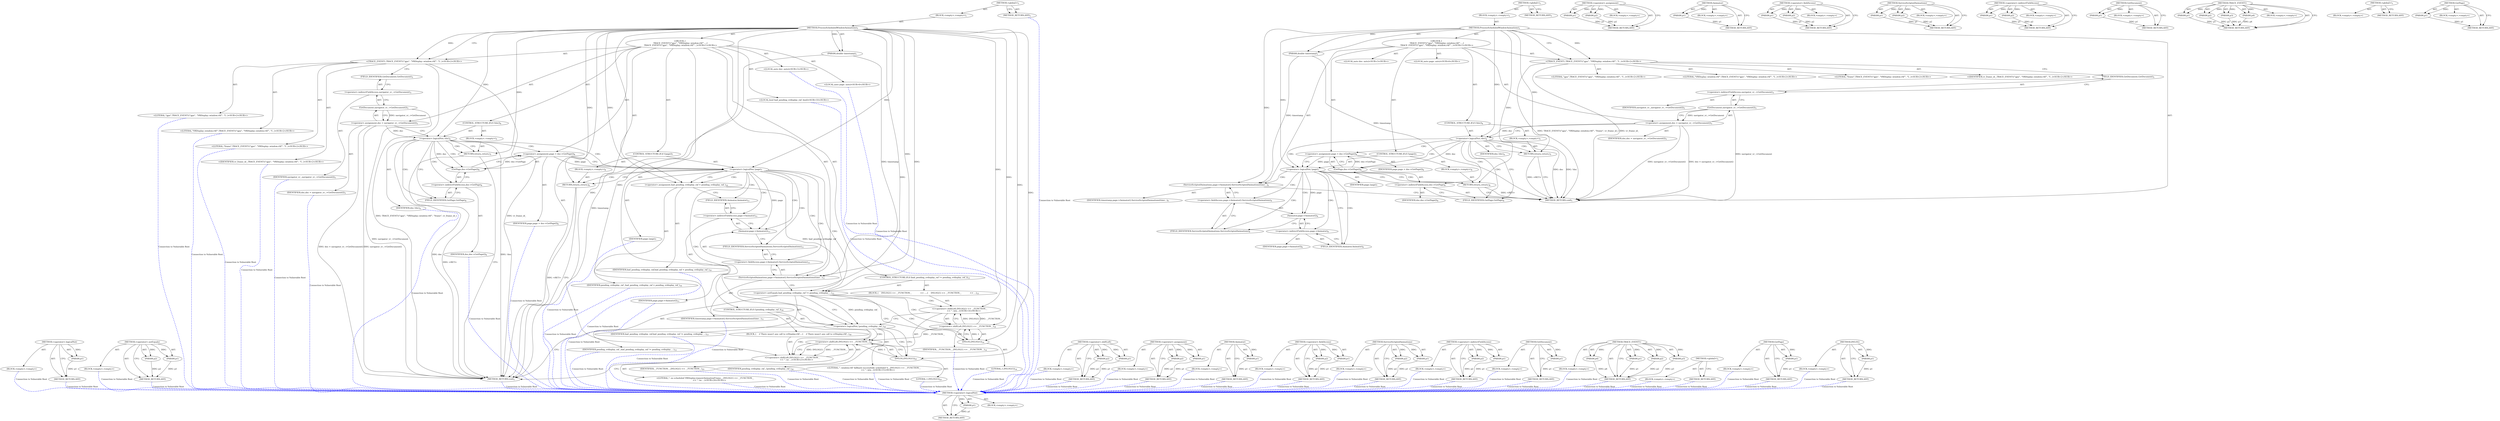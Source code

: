 digraph "DVLOG" {
vulnerable_94 [label=<(METHOD,&lt;operator&gt;.logicalNot)>];
vulnerable_95 [label=<(PARAM,p1)>];
vulnerable_96 [label=<(BLOCK,&lt;empty&gt;,&lt;empty&gt;)>];
vulnerable_97 [label=<(METHOD_RETURN,ANY)>];
vulnerable_6 [label=<(METHOD,&lt;global&gt;)<SUB>1</SUB>>];
vulnerable_7 [label=<(BLOCK,&lt;empty&gt;,&lt;empty&gt;)<SUB>1</SUB>>];
vulnerable_8 [label=<(METHOD,ProcessScheduledWindowAnimations)<SUB>1</SUB>>];
vulnerable_9 [label=<(PARAM,double timestamp)<SUB>1</SUB>>];
vulnerable_10 [label="<(BLOCK,{
  TRACE_EVENT1(&quot;gpu&quot;, &quot;VRDisplay::window.rAF&quot;...,{
  TRACE_EVENT1(&quot;gpu&quot;, &quot;VRDisplay::window.rAF&quot;...)<SUB>1</SUB>>"];
vulnerable_11 [label="<(TRACE_EVENT1,TRACE_EVENT1(&quot;gpu&quot;, &quot;VRDisplay::window.rAF&quot;, &quot;f...)<SUB>2</SUB>>"];
vulnerable_12 [label="<(LITERAL,&quot;gpu&quot;,TRACE_EVENT1(&quot;gpu&quot;, &quot;VRDisplay::window.rAF&quot;, &quot;f...)<SUB>2</SUB>>"];
vulnerable_13 [label="<(LITERAL,&quot;VRDisplay::window.rAF&quot;,TRACE_EVENT1(&quot;gpu&quot;, &quot;VRDisplay::window.rAF&quot;, &quot;f...)<SUB>2</SUB>>"];
vulnerable_14 [label="<(LITERAL,&quot;frame&quot;,TRACE_EVENT1(&quot;gpu&quot;, &quot;VRDisplay::window.rAF&quot;, &quot;f...)<SUB>2</SUB>>"];
vulnerable_15 [label="<(IDENTIFIER,vr_frame_id_,TRACE_EVENT1(&quot;gpu&quot;, &quot;VRDisplay::window.rAF&quot;, &quot;f...)<SUB>2</SUB>>"];
vulnerable_16 [label="<(LOCAL,auto doc: auto)<SUB>3</SUB>>"];
vulnerable_17 [label=<(&lt;operator&gt;.assignment,doc = navigator_vr_-&gt;GetDocument())<SUB>3</SUB>>];
vulnerable_18 [label=<(IDENTIFIER,doc,doc = navigator_vr_-&gt;GetDocument())<SUB>3</SUB>>];
vulnerable_19 [label=<(GetDocument,navigator_vr_-&gt;GetDocument())<SUB>3</SUB>>];
vulnerable_20 [label=<(&lt;operator&gt;.indirectFieldAccess,navigator_vr_-&gt;GetDocument)<SUB>3</SUB>>];
vulnerable_21 [label=<(IDENTIFIER,navigator_vr_,navigator_vr_-&gt;GetDocument())<SUB>3</SUB>>];
vulnerable_22 [label=<(FIELD_IDENTIFIER,GetDocument,GetDocument)<SUB>3</SUB>>];
vulnerable_23 [label=<(CONTROL_STRUCTURE,IF,if (!doc))<SUB>4</SUB>>];
vulnerable_24 [label=<(&lt;operator&gt;.logicalNot,!doc)<SUB>4</SUB>>];
vulnerable_25 [label=<(IDENTIFIER,doc,!doc)<SUB>4</SUB>>];
vulnerable_26 [label=<(BLOCK,&lt;empty&gt;,&lt;empty&gt;)<SUB>5</SUB>>];
vulnerable_27 [label=<(RETURN,return;,return;)<SUB>5</SUB>>];
vulnerable_28 [label="<(LOCAL,auto page: auto)<SUB>6</SUB>>"];
vulnerable_29 [label=<(&lt;operator&gt;.assignment,page = doc-&gt;GetPage())<SUB>6</SUB>>];
vulnerable_30 [label=<(IDENTIFIER,page,page = doc-&gt;GetPage())<SUB>6</SUB>>];
vulnerable_31 [label=<(GetPage,doc-&gt;GetPage())<SUB>6</SUB>>];
vulnerable_32 [label=<(&lt;operator&gt;.indirectFieldAccess,doc-&gt;GetPage)<SUB>6</SUB>>];
vulnerable_33 [label=<(IDENTIFIER,doc,doc-&gt;GetPage())<SUB>6</SUB>>];
vulnerable_34 [label=<(FIELD_IDENTIFIER,GetPage,GetPage)<SUB>6</SUB>>];
vulnerable_35 [label=<(CONTROL_STRUCTURE,IF,if (!page))<SUB>7</SUB>>];
vulnerable_36 [label=<(&lt;operator&gt;.logicalNot,!page)<SUB>7</SUB>>];
vulnerable_37 [label=<(IDENTIFIER,page,!page)<SUB>7</SUB>>];
vulnerable_38 [label=<(BLOCK,&lt;empty&gt;,&lt;empty&gt;)<SUB>8</SUB>>];
vulnerable_39 [label=<(RETURN,return;,return;)<SUB>8</SUB>>];
vulnerable_40 [label=<(ServiceScriptedAnimations,page-&gt;Animator().ServiceScriptedAnimations(time...)<SUB>9</SUB>>];
vulnerable_41 [label=<(&lt;operator&gt;.fieldAccess,page-&gt;Animator().ServiceScriptedAnimations)<SUB>9</SUB>>];
vulnerable_42 [label=<(Animator,page-&gt;Animator())<SUB>9</SUB>>];
vulnerable_43 [label=<(&lt;operator&gt;.indirectFieldAccess,page-&gt;Animator)<SUB>9</SUB>>];
vulnerable_44 [label=<(IDENTIFIER,page,page-&gt;Animator())<SUB>9</SUB>>];
vulnerable_45 [label=<(FIELD_IDENTIFIER,Animator,Animator)<SUB>9</SUB>>];
vulnerable_46 [label=<(FIELD_IDENTIFIER,ServiceScriptedAnimations,ServiceScriptedAnimations)<SUB>9</SUB>>];
vulnerable_47 [label=<(IDENTIFIER,timestamp,page-&gt;Animator().ServiceScriptedAnimations(time...)<SUB>9</SUB>>];
vulnerable_48 [label=<(METHOD_RETURN,void)<SUB>1</SUB>>];
vulnerable_50 [label=<(METHOD_RETURN,ANY)<SUB>1</SUB>>];
vulnerable_80 [label=<(METHOD,&lt;operator&gt;.assignment)>];
vulnerable_81 [label=<(PARAM,p1)>];
vulnerable_82 [label=<(PARAM,p2)>];
vulnerable_83 [label=<(BLOCK,&lt;empty&gt;,&lt;empty&gt;)>];
vulnerable_84 [label=<(METHOD_RETURN,ANY)>];
vulnerable_112 [label=<(METHOD,Animator)>];
vulnerable_113 [label=<(PARAM,p1)>];
vulnerable_114 [label=<(BLOCK,&lt;empty&gt;,&lt;empty&gt;)>];
vulnerable_115 [label=<(METHOD_RETURN,ANY)>];
vulnerable_107 [label=<(METHOD,&lt;operator&gt;.fieldAccess)>];
vulnerable_108 [label=<(PARAM,p1)>];
vulnerable_109 [label=<(PARAM,p2)>];
vulnerable_110 [label=<(BLOCK,&lt;empty&gt;,&lt;empty&gt;)>];
vulnerable_111 [label=<(METHOD_RETURN,ANY)>];
vulnerable_102 [label=<(METHOD,ServiceScriptedAnimations)>];
vulnerable_103 [label=<(PARAM,p1)>];
vulnerable_104 [label=<(PARAM,p2)>];
vulnerable_105 [label=<(BLOCK,&lt;empty&gt;,&lt;empty&gt;)>];
vulnerable_106 [label=<(METHOD_RETURN,ANY)>];
vulnerable_89 [label=<(METHOD,&lt;operator&gt;.indirectFieldAccess)>];
vulnerable_90 [label=<(PARAM,p1)>];
vulnerable_91 [label=<(PARAM,p2)>];
vulnerable_92 [label=<(BLOCK,&lt;empty&gt;,&lt;empty&gt;)>];
vulnerable_93 [label=<(METHOD_RETURN,ANY)>];
vulnerable_85 [label=<(METHOD,GetDocument)>];
vulnerable_86 [label=<(PARAM,p1)>];
vulnerable_87 [label=<(BLOCK,&lt;empty&gt;,&lt;empty&gt;)>];
vulnerable_88 [label=<(METHOD_RETURN,ANY)>];
vulnerable_73 [label=<(METHOD,TRACE_EVENT1)>];
vulnerable_74 [label=<(PARAM,p1)>];
vulnerable_75 [label=<(PARAM,p2)>];
vulnerable_76 [label=<(PARAM,p3)>];
vulnerable_77 [label=<(PARAM,p4)>];
vulnerable_78 [label=<(BLOCK,&lt;empty&gt;,&lt;empty&gt;)>];
vulnerable_79 [label=<(METHOD_RETURN,ANY)>];
vulnerable_67 [label=<(METHOD,&lt;global&gt;)<SUB>1</SUB>>];
vulnerable_68 [label=<(BLOCK,&lt;empty&gt;,&lt;empty&gt;)>];
vulnerable_69 [label=<(METHOD_RETURN,ANY)>];
vulnerable_98 [label=<(METHOD,GetPage)>];
vulnerable_99 [label=<(PARAM,p1)>];
vulnerable_100 [label=<(BLOCK,&lt;empty&gt;,&lt;empty&gt;)>];
vulnerable_101 [label=<(METHOD_RETURN,ANY)>];
fixed_127 [label=<(METHOD,&lt;operator&gt;.logicalNot)>];
fixed_128 [label=<(PARAM,p1)>];
fixed_129 [label=<(BLOCK,&lt;empty&gt;,&lt;empty&gt;)>];
fixed_130 [label=<(METHOD_RETURN,ANY)>];
fixed_149 [label=<(METHOD,&lt;operator&gt;.notEquals)>];
fixed_150 [label=<(PARAM,p1)>];
fixed_151 [label=<(PARAM,p2)>];
fixed_152 [label=<(BLOCK,&lt;empty&gt;,&lt;empty&gt;)>];
fixed_153 [label=<(METHOD_RETURN,ANY)>];
fixed_6 [label=<(METHOD,&lt;global&gt;)<SUB>1</SUB>>];
fixed_7 [label=<(BLOCK,&lt;empty&gt;,&lt;empty&gt;)<SUB>1</SUB>>];
fixed_8 [label=<(METHOD,ProcessScheduledWindowAnimations)<SUB>1</SUB>>];
fixed_9 [label=<(PARAM,double timestamp)<SUB>1</SUB>>];
fixed_10 [label="<(BLOCK,{
  TRACE_EVENT1(&quot;gpu&quot;, &quot;VRDisplay::window.rAF&quot;...,{
  TRACE_EVENT1(&quot;gpu&quot;, &quot;VRDisplay::window.rAF&quot;...)<SUB>1</SUB>>"];
fixed_11 [label="<(TRACE_EVENT1,TRACE_EVENT1(&quot;gpu&quot;, &quot;VRDisplay::window.rAF&quot;, &quot;f...)<SUB>2</SUB>>"];
fixed_12 [label="<(LITERAL,&quot;gpu&quot;,TRACE_EVENT1(&quot;gpu&quot;, &quot;VRDisplay::window.rAF&quot;, &quot;f...)<SUB>2</SUB>>"];
fixed_13 [label="<(LITERAL,&quot;VRDisplay::window.rAF&quot;,TRACE_EVENT1(&quot;gpu&quot;, &quot;VRDisplay::window.rAF&quot;, &quot;f...)<SUB>2</SUB>>"];
fixed_14 [label="<(LITERAL,&quot;frame&quot;,TRACE_EVENT1(&quot;gpu&quot;, &quot;VRDisplay::window.rAF&quot;, &quot;f...)<SUB>2</SUB>>"];
fixed_15 [label="<(IDENTIFIER,vr_frame_id_,TRACE_EVENT1(&quot;gpu&quot;, &quot;VRDisplay::window.rAF&quot;, &quot;f...)<SUB>2</SUB>>"];
fixed_16 [label="<(LOCAL,auto doc: auto)<SUB>3</SUB>>"];
fixed_17 [label=<(&lt;operator&gt;.assignment,doc = navigator_vr_-&gt;GetDocument())<SUB>3</SUB>>];
fixed_18 [label=<(IDENTIFIER,doc,doc = navigator_vr_-&gt;GetDocument())<SUB>3</SUB>>];
fixed_19 [label=<(GetDocument,navigator_vr_-&gt;GetDocument())<SUB>3</SUB>>];
fixed_20 [label=<(&lt;operator&gt;.indirectFieldAccess,navigator_vr_-&gt;GetDocument)<SUB>3</SUB>>];
fixed_21 [label=<(IDENTIFIER,navigator_vr_,navigator_vr_-&gt;GetDocument())<SUB>3</SUB>>];
fixed_22 [label=<(FIELD_IDENTIFIER,GetDocument,GetDocument)<SUB>3</SUB>>];
fixed_23 [label=<(CONTROL_STRUCTURE,IF,if (!doc))<SUB>4</SUB>>];
fixed_24 [label=<(&lt;operator&gt;.logicalNot,!doc)<SUB>4</SUB>>];
fixed_25 [label=<(IDENTIFIER,doc,!doc)<SUB>4</SUB>>];
fixed_26 [label=<(BLOCK,&lt;empty&gt;,&lt;empty&gt;)<SUB>5</SUB>>];
fixed_27 [label=<(RETURN,return;,return;)<SUB>5</SUB>>];
fixed_28 [label="<(LOCAL,auto page: auto)<SUB>6</SUB>>"];
fixed_29 [label=<(&lt;operator&gt;.assignment,page = doc-&gt;GetPage())<SUB>6</SUB>>];
fixed_30 [label=<(IDENTIFIER,page,page = doc-&gt;GetPage())<SUB>6</SUB>>];
fixed_31 [label=<(GetPage,doc-&gt;GetPage())<SUB>6</SUB>>];
fixed_32 [label=<(&lt;operator&gt;.indirectFieldAccess,doc-&gt;GetPage)<SUB>6</SUB>>];
fixed_33 [label=<(IDENTIFIER,doc,doc-&gt;GetPage())<SUB>6</SUB>>];
fixed_34 [label=<(FIELD_IDENTIFIER,GetPage,GetPage)<SUB>6</SUB>>];
fixed_35 [label=<(CONTROL_STRUCTURE,IF,if (!page))<SUB>7</SUB>>];
fixed_36 [label=<(&lt;operator&gt;.logicalNot,!page)<SUB>7</SUB>>];
fixed_37 [label=<(IDENTIFIER,page,!page)<SUB>7</SUB>>];
fixed_38 [label=<(BLOCK,&lt;empty&gt;,&lt;empty&gt;)<SUB>8</SUB>>];
fixed_39 [label=<(RETURN,return;,return;)<SUB>8</SUB>>];
fixed_40 [label="<(LOCAL,bool had_pending_vrdisplay_raf: bool)<SUB>10</SUB>>"];
fixed_41 [label=<(&lt;operator&gt;.assignment,had_pending_vrdisplay_raf = pending_vrdisplay_raf_)<SUB>10</SUB>>];
fixed_42 [label=<(IDENTIFIER,had_pending_vrdisplay_raf,had_pending_vrdisplay_raf = pending_vrdisplay_raf_)<SUB>10</SUB>>];
fixed_43 [label=<(IDENTIFIER,pending_vrdisplay_raf_,had_pending_vrdisplay_raf = pending_vrdisplay_raf_)<SUB>10</SUB>>];
fixed_44 [label=<(ServiceScriptedAnimations,page-&gt;Animator().ServiceScriptedAnimations(time...)<SUB>11</SUB>>];
fixed_45 [label=<(&lt;operator&gt;.fieldAccess,page-&gt;Animator().ServiceScriptedAnimations)<SUB>11</SUB>>];
fixed_46 [label=<(Animator,page-&gt;Animator())<SUB>11</SUB>>];
fixed_47 [label=<(&lt;operator&gt;.indirectFieldAccess,page-&gt;Animator)<SUB>11</SUB>>];
fixed_48 [label=<(IDENTIFIER,page,page-&gt;Animator())<SUB>11</SUB>>];
fixed_49 [label=<(FIELD_IDENTIFIER,Animator,Animator)<SUB>11</SUB>>];
fixed_50 [label=<(FIELD_IDENTIFIER,ServiceScriptedAnimations,ServiceScriptedAnimations)<SUB>11</SUB>>];
fixed_51 [label=<(IDENTIFIER,timestamp,page-&gt;Animator().ServiceScriptedAnimations(time...)<SUB>11</SUB>>];
fixed_52 [label=<(CONTROL_STRUCTURE,IF,if (had_pending_vrdisplay_raf != pending_vrdisplay_raf_))<SUB>13</SUB>>];
fixed_53 [label=<(&lt;operator&gt;.notEquals,had_pending_vrdisplay_raf != pending_vrdisplay_...)<SUB>13</SUB>>];
fixed_54 [label=<(IDENTIFIER,had_pending_vrdisplay_raf,had_pending_vrdisplay_raf != pending_vrdisplay_...)<SUB>13</SUB>>];
fixed_55 [label=<(IDENTIFIER,pending_vrdisplay_raf_,had_pending_vrdisplay_raf != pending_vrdisplay_...)<SUB>13</SUB>>];
fixed_56 [label=<(BLOCK,{
    DVLOG(1) &lt;&lt; __FUNCTION__
             &lt;&lt; ...,{
    DVLOG(1) &lt;&lt; __FUNCTION__
             &lt;&lt; ...)<SUB>13</SUB>>];
fixed_57 [label="<(&lt;operator&gt;.shiftLeft,DVLOG(1) &lt;&lt; __FUNCTION__
             &lt;&lt; &quot;: win...)<SUB>14</SUB>>"];
fixed_58 [label=<(&lt;operator&gt;.shiftLeft,DVLOG(1) &lt;&lt; __FUNCTION__)<SUB>14</SUB>>];
fixed_59 [label=<(DVLOG,DVLOG(1))<SUB>14</SUB>>];
fixed_60 [label=<(LITERAL,1,DVLOG(1))<SUB>14</SUB>>];
fixed_61 [label=<(IDENTIFIER,__FUNCTION__,DVLOG(1) &lt;&lt; __FUNCTION__)<SUB>14</SUB>>];
fixed_62 [label="<(LITERAL,&quot;: window.rAF fallback successfully scheduled V...,DVLOG(1) &lt;&lt; __FUNCTION__
             &lt;&lt; &quot;: win...)<SUB>15</SUB>>"];
fixed_63 [label=<(CONTROL_STRUCTURE,IF,if (!pending_vrdisplay_raf_))<SUB>18</SUB>>];
fixed_64 [label=<(&lt;operator&gt;.logicalNot,!pending_vrdisplay_raf_)<SUB>18</SUB>>];
fixed_65 [label=<(IDENTIFIER,pending_vrdisplay_raf_,!pending_vrdisplay_raf_)<SUB>18</SUB>>];
fixed_66 [label=<(BLOCK,{
    // There wasn't any call to vrDisplay.rAF...,{
    // There wasn't any call to vrDisplay.rAF...)<SUB>18</SUB>>];
fixed_67 [label="<(&lt;operator&gt;.shiftLeft,DVLOG(1) &lt;&lt; __FUNCTION__
             &lt;&lt; &quot;: no ...)<SUB>23</SUB>>"];
fixed_68 [label=<(&lt;operator&gt;.shiftLeft,DVLOG(1) &lt;&lt; __FUNCTION__)<SUB>23</SUB>>];
fixed_69 [label=<(DVLOG,DVLOG(1))<SUB>23</SUB>>];
fixed_70 [label=<(LITERAL,1,DVLOG(1))<SUB>23</SUB>>];
fixed_71 [label=<(IDENTIFIER,__FUNCTION__,DVLOG(1) &lt;&lt; __FUNCTION__)<SUB>23</SUB>>];
fixed_72 [label="<(LITERAL,&quot;: no scheduled VRDisplay.requestAnimationFrame...,DVLOG(1) &lt;&lt; __FUNCTION__
             &lt;&lt; &quot;: no ...)<SUB>24</SUB>>"];
fixed_73 [label=<(METHOD_RETURN,void)<SUB>1</SUB>>];
fixed_75 [label=<(METHOD_RETURN,ANY)<SUB>1</SUB>>];
fixed_154 [label=<(METHOD,&lt;operator&gt;.shiftLeft)>];
fixed_155 [label=<(PARAM,p1)>];
fixed_156 [label=<(PARAM,p2)>];
fixed_157 [label=<(BLOCK,&lt;empty&gt;,&lt;empty&gt;)>];
fixed_158 [label=<(METHOD_RETURN,ANY)>];
fixed_113 [label=<(METHOD,&lt;operator&gt;.assignment)>];
fixed_114 [label=<(PARAM,p1)>];
fixed_115 [label=<(PARAM,p2)>];
fixed_116 [label=<(BLOCK,&lt;empty&gt;,&lt;empty&gt;)>];
fixed_117 [label=<(METHOD_RETURN,ANY)>];
fixed_145 [label=<(METHOD,Animator)>];
fixed_146 [label=<(PARAM,p1)>];
fixed_147 [label=<(BLOCK,&lt;empty&gt;,&lt;empty&gt;)>];
fixed_148 [label=<(METHOD_RETURN,ANY)>];
fixed_140 [label=<(METHOD,&lt;operator&gt;.fieldAccess)>];
fixed_141 [label=<(PARAM,p1)>];
fixed_142 [label=<(PARAM,p2)>];
fixed_143 [label=<(BLOCK,&lt;empty&gt;,&lt;empty&gt;)>];
fixed_144 [label=<(METHOD_RETURN,ANY)>];
fixed_135 [label=<(METHOD,ServiceScriptedAnimations)>];
fixed_136 [label=<(PARAM,p1)>];
fixed_137 [label=<(PARAM,p2)>];
fixed_138 [label=<(BLOCK,&lt;empty&gt;,&lt;empty&gt;)>];
fixed_139 [label=<(METHOD_RETURN,ANY)>];
fixed_122 [label=<(METHOD,&lt;operator&gt;.indirectFieldAccess)>];
fixed_123 [label=<(PARAM,p1)>];
fixed_124 [label=<(PARAM,p2)>];
fixed_125 [label=<(BLOCK,&lt;empty&gt;,&lt;empty&gt;)>];
fixed_126 [label=<(METHOD_RETURN,ANY)>];
fixed_118 [label=<(METHOD,GetDocument)>];
fixed_119 [label=<(PARAM,p1)>];
fixed_120 [label=<(BLOCK,&lt;empty&gt;,&lt;empty&gt;)>];
fixed_121 [label=<(METHOD_RETURN,ANY)>];
fixed_106 [label=<(METHOD,TRACE_EVENT1)>];
fixed_107 [label=<(PARAM,p1)>];
fixed_108 [label=<(PARAM,p2)>];
fixed_109 [label=<(PARAM,p3)>];
fixed_110 [label=<(PARAM,p4)>];
fixed_111 [label=<(BLOCK,&lt;empty&gt;,&lt;empty&gt;)>];
fixed_112 [label=<(METHOD_RETURN,ANY)>];
fixed_100 [label=<(METHOD,&lt;global&gt;)<SUB>1</SUB>>];
fixed_101 [label=<(BLOCK,&lt;empty&gt;,&lt;empty&gt;)>];
fixed_102 [label=<(METHOD_RETURN,ANY)>];
fixed_131 [label=<(METHOD,GetPage)>];
fixed_132 [label=<(PARAM,p1)>];
fixed_133 [label=<(BLOCK,&lt;empty&gt;,&lt;empty&gt;)>];
fixed_134 [label=<(METHOD_RETURN,ANY)>];
fixed_159 [label=<(METHOD,DVLOG)>];
fixed_160 [label=<(PARAM,p1)>];
fixed_161 [label=<(BLOCK,&lt;empty&gt;,&lt;empty&gt;)>];
fixed_162 [label=<(METHOD_RETURN,ANY)>];
vulnerable_94 -> vulnerable_95  [key=0, label="AST: "];
vulnerable_94 -> vulnerable_95  [key=1, label="DDG: "];
vulnerable_94 -> vulnerable_96  [key=0, label="AST: "];
vulnerable_94 -> vulnerable_97  [key=0, label="AST: "];
vulnerable_94 -> vulnerable_97  [key=1, label="CFG: "];
vulnerable_95 -> vulnerable_97  [key=0, label="DDG: p1"];
vulnerable_6 -> vulnerable_7  [key=0, label="AST: "];
vulnerable_6 -> vulnerable_50  [key=0, label="AST: "];
vulnerable_6 -> vulnerable_50  [key=1, label="CFG: "];
vulnerable_7 -> vulnerable_8  [key=0, label="AST: "];
vulnerable_8 -> vulnerable_9  [key=0, label="AST: "];
vulnerable_8 -> vulnerable_9  [key=1, label="DDG: "];
vulnerable_8 -> vulnerable_10  [key=0, label="AST: "];
vulnerable_8 -> vulnerable_48  [key=0, label="AST: "];
vulnerable_8 -> vulnerable_11  [key=0, label="CFG: "];
vulnerable_8 -> vulnerable_11  [key=1, label="DDG: "];
vulnerable_8 -> vulnerable_40  [key=0, label="DDG: "];
vulnerable_8 -> vulnerable_24  [key=0, label="DDG: "];
vulnerable_8 -> vulnerable_27  [key=0, label="DDG: "];
vulnerable_8 -> vulnerable_36  [key=0, label="DDG: "];
vulnerable_8 -> vulnerable_39  [key=0, label="DDG: "];
vulnerable_9 -> vulnerable_48  [key=0, label="DDG: timestamp"];
vulnerable_9 -> vulnerable_40  [key=0, label="DDG: timestamp"];
vulnerable_10 -> vulnerable_11  [key=0, label="AST: "];
vulnerable_10 -> vulnerable_16  [key=0, label="AST: "];
vulnerable_10 -> vulnerable_17  [key=0, label="AST: "];
vulnerable_10 -> vulnerable_23  [key=0, label="AST: "];
vulnerable_10 -> vulnerable_28  [key=0, label="AST: "];
vulnerable_10 -> vulnerable_29  [key=0, label="AST: "];
vulnerable_10 -> vulnerable_35  [key=0, label="AST: "];
vulnerable_10 -> vulnerable_40  [key=0, label="AST: "];
vulnerable_11 -> vulnerable_12  [key=0, label="AST: "];
vulnerable_11 -> vulnerable_13  [key=0, label="AST: "];
vulnerable_11 -> vulnerable_14  [key=0, label="AST: "];
vulnerable_11 -> vulnerable_15  [key=0, label="AST: "];
vulnerable_11 -> vulnerable_22  [key=0, label="CFG: "];
vulnerable_11 -> vulnerable_48  [key=0, label="DDG: TRACE_EVENT1(&quot;gpu&quot;, &quot;VRDisplay::window.rAF&quot;, &quot;frame&quot;, vr_frame_id_)"];
vulnerable_11 -> vulnerable_48  [key=1, label="DDG: vr_frame_id_"];
vulnerable_17 -> vulnerable_18  [key=0, label="AST: "];
vulnerable_17 -> vulnerable_19  [key=0, label="AST: "];
vulnerable_17 -> vulnerable_24  [key=0, label="CFG: "];
vulnerable_17 -> vulnerable_24  [key=1, label="DDG: doc"];
vulnerable_17 -> vulnerable_48  [key=0, label="DDG: navigator_vr_-&gt;GetDocument()"];
vulnerable_17 -> vulnerable_48  [key=1, label="DDG: doc = navigator_vr_-&gt;GetDocument()"];
vulnerable_19 -> vulnerable_20  [key=0, label="AST: "];
vulnerable_19 -> vulnerable_17  [key=0, label="CFG: "];
vulnerable_19 -> vulnerable_17  [key=1, label="DDG: navigator_vr_-&gt;GetDocument"];
vulnerable_19 -> vulnerable_48  [key=0, label="DDG: navigator_vr_-&gt;GetDocument"];
vulnerable_20 -> vulnerable_21  [key=0, label="AST: "];
vulnerable_20 -> vulnerable_22  [key=0, label="AST: "];
vulnerable_20 -> vulnerable_19  [key=0, label="CFG: "];
vulnerable_22 -> vulnerable_20  [key=0, label="CFG: "];
vulnerable_23 -> vulnerable_24  [key=0, label="AST: "];
vulnerable_23 -> vulnerable_26  [key=0, label="AST: "];
vulnerable_24 -> vulnerable_25  [key=0, label="AST: "];
vulnerable_24 -> vulnerable_27  [key=0, label="CFG: "];
vulnerable_24 -> vulnerable_27  [key=1, label="CDG: "];
vulnerable_24 -> vulnerable_34  [key=0, label="CFG: "];
vulnerable_24 -> vulnerable_34  [key=1, label="CDG: "];
vulnerable_24 -> vulnerable_48  [key=0, label="DDG: doc"];
vulnerable_24 -> vulnerable_48  [key=1, label="DDG: !doc"];
vulnerable_24 -> vulnerable_31  [key=0, label="DDG: doc"];
vulnerable_24 -> vulnerable_31  [key=1, label="CDG: "];
vulnerable_24 -> vulnerable_29  [key=0, label="CDG: "];
vulnerable_24 -> vulnerable_32  [key=0, label="CDG: "];
vulnerable_24 -> vulnerable_36  [key=0, label="CDG: "];
vulnerable_26 -> vulnerable_27  [key=0, label="AST: "];
vulnerable_27 -> vulnerable_48  [key=0, label="CFG: "];
vulnerable_27 -> vulnerable_48  [key=1, label="DDG: &lt;RET&gt;"];
vulnerable_29 -> vulnerable_30  [key=0, label="AST: "];
vulnerable_29 -> vulnerable_31  [key=0, label="AST: "];
vulnerable_29 -> vulnerable_36  [key=0, label="CFG: "];
vulnerable_29 -> vulnerable_36  [key=1, label="DDG: page"];
vulnerable_31 -> vulnerable_32  [key=0, label="AST: "];
vulnerable_31 -> vulnerable_29  [key=0, label="CFG: "];
vulnerable_31 -> vulnerable_29  [key=1, label="DDG: doc-&gt;GetPage"];
vulnerable_32 -> vulnerable_33  [key=0, label="AST: "];
vulnerable_32 -> vulnerable_34  [key=0, label="AST: "];
vulnerable_32 -> vulnerable_31  [key=0, label="CFG: "];
vulnerable_34 -> vulnerable_32  [key=0, label="CFG: "];
vulnerable_35 -> vulnerable_36  [key=0, label="AST: "];
vulnerable_35 -> vulnerable_38  [key=0, label="AST: "];
vulnerable_36 -> vulnerable_37  [key=0, label="AST: "];
vulnerable_36 -> vulnerable_39  [key=0, label="CFG: "];
vulnerable_36 -> vulnerable_39  [key=1, label="CDG: "];
vulnerable_36 -> vulnerable_45  [key=0, label="CFG: "];
vulnerable_36 -> vulnerable_45  [key=1, label="CDG: "];
vulnerable_36 -> vulnerable_42  [key=0, label="DDG: page"];
vulnerable_36 -> vulnerable_42  [key=1, label="CDG: "];
vulnerable_36 -> vulnerable_40  [key=0, label="CDG: "];
vulnerable_36 -> vulnerable_46  [key=0, label="CDG: "];
vulnerable_36 -> vulnerable_41  [key=0, label="CDG: "];
vulnerable_36 -> vulnerable_43  [key=0, label="CDG: "];
vulnerable_38 -> vulnerable_39  [key=0, label="AST: "];
vulnerable_39 -> vulnerable_48  [key=0, label="CFG: "];
vulnerable_39 -> vulnerable_48  [key=1, label="DDG: &lt;RET&gt;"];
vulnerable_40 -> vulnerable_41  [key=0, label="AST: "];
vulnerable_40 -> vulnerable_47  [key=0, label="AST: "];
vulnerable_40 -> vulnerable_48  [key=0, label="CFG: "];
vulnerable_41 -> vulnerable_42  [key=0, label="AST: "];
vulnerable_41 -> vulnerable_46  [key=0, label="AST: "];
vulnerable_41 -> vulnerable_40  [key=0, label="CFG: "];
vulnerable_42 -> vulnerable_43  [key=0, label="AST: "];
vulnerable_42 -> vulnerable_46  [key=0, label="CFG: "];
vulnerable_43 -> vulnerable_44  [key=0, label="AST: "];
vulnerable_43 -> vulnerable_45  [key=0, label="AST: "];
vulnerable_43 -> vulnerable_42  [key=0, label="CFG: "];
vulnerable_45 -> vulnerable_43  [key=0, label="CFG: "];
vulnerable_46 -> vulnerable_41  [key=0, label="CFG: "];
vulnerable_80 -> vulnerable_81  [key=0, label="AST: "];
vulnerable_80 -> vulnerable_81  [key=1, label="DDG: "];
vulnerable_80 -> vulnerable_83  [key=0, label="AST: "];
vulnerable_80 -> vulnerable_82  [key=0, label="AST: "];
vulnerable_80 -> vulnerable_82  [key=1, label="DDG: "];
vulnerable_80 -> vulnerable_84  [key=0, label="AST: "];
vulnerable_80 -> vulnerable_84  [key=1, label="CFG: "];
vulnerable_81 -> vulnerable_84  [key=0, label="DDG: p1"];
vulnerable_82 -> vulnerable_84  [key=0, label="DDG: p2"];
vulnerable_112 -> vulnerable_113  [key=0, label="AST: "];
vulnerable_112 -> vulnerable_113  [key=1, label="DDG: "];
vulnerable_112 -> vulnerable_114  [key=0, label="AST: "];
vulnerable_112 -> vulnerable_115  [key=0, label="AST: "];
vulnerable_112 -> vulnerable_115  [key=1, label="CFG: "];
vulnerable_113 -> vulnerable_115  [key=0, label="DDG: p1"];
vulnerable_107 -> vulnerable_108  [key=0, label="AST: "];
vulnerable_107 -> vulnerable_108  [key=1, label="DDG: "];
vulnerable_107 -> vulnerable_110  [key=0, label="AST: "];
vulnerable_107 -> vulnerable_109  [key=0, label="AST: "];
vulnerable_107 -> vulnerable_109  [key=1, label="DDG: "];
vulnerable_107 -> vulnerable_111  [key=0, label="AST: "];
vulnerable_107 -> vulnerable_111  [key=1, label="CFG: "];
vulnerable_108 -> vulnerable_111  [key=0, label="DDG: p1"];
vulnerable_109 -> vulnerable_111  [key=0, label="DDG: p2"];
vulnerable_102 -> vulnerable_103  [key=0, label="AST: "];
vulnerable_102 -> vulnerable_103  [key=1, label="DDG: "];
vulnerable_102 -> vulnerable_105  [key=0, label="AST: "];
vulnerable_102 -> vulnerable_104  [key=0, label="AST: "];
vulnerable_102 -> vulnerable_104  [key=1, label="DDG: "];
vulnerable_102 -> vulnerable_106  [key=0, label="AST: "];
vulnerable_102 -> vulnerable_106  [key=1, label="CFG: "];
vulnerable_103 -> vulnerable_106  [key=0, label="DDG: p1"];
vulnerable_104 -> vulnerable_106  [key=0, label="DDG: p2"];
vulnerable_89 -> vulnerable_90  [key=0, label="AST: "];
vulnerable_89 -> vulnerable_90  [key=1, label="DDG: "];
vulnerable_89 -> vulnerable_92  [key=0, label="AST: "];
vulnerable_89 -> vulnerable_91  [key=0, label="AST: "];
vulnerable_89 -> vulnerable_91  [key=1, label="DDG: "];
vulnerable_89 -> vulnerable_93  [key=0, label="AST: "];
vulnerable_89 -> vulnerable_93  [key=1, label="CFG: "];
vulnerable_90 -> vulnerable_93  [key=0, label="DDG: p1"];
vulnerable_91 -> vulnerable_93  [key=0, label="DDG: p2"];
vulnerable_85 -> vulnerable_86  [key=0, label="AST: "];
vulnerable_85 -> vulnerable_86  [key=1, label="DDG: "];
vulnerable_85 -> vulnerable_87  [key=0, label="AST: "];
vulnerable_85 -> vulnerable_88  [key=0, label="AST: "];
vulnerable_85 -> vulnerable_88  [key=1, label="CFG: "];
vulnerable_86 -> vulnerable_88  [key=0, label="DDG: p1"];
vulnerable_73 -> vulnerable_74  [key=0, label="AST: "];
vulnerable_73 -> vulnerable_74  [key=1, label="DDG: "];
vulnerable_73 -> vulnerable_78  [key=0, label="AST: "];
vulnerable_73 -> vulnerable_75  [key=0, label="AST: "];
vulnerable_73 -> vulnerable_75  [key=1, label="DDG: "];
vulnerable_73 -> vulnerable_79  [key=0, label="AST: "];
vulnerable_73 -> vulnerable_79  [key=1, label="CFG: "];
vulnerable_73 -> vulnerable_76  [key=0, label="AST: "];
vulnerable_73 -> vulnerable_76  [key=1, label="DDG: "];
vulnerable_73 -> vulnerable_77  [key=0, label="AST: "];
vulnerable_73 -> vulnerable_77  [key=1, label="DDG: "];
vulnerable_74 -> vulnerable_79  [key=0, label="DDG: p1"];
vulnerable_75 -> vulnerable_79  [key=0, label="DDG: p2"];
vulnerable_76 -> vulnerable_79  [key=0, label="DDG: p3"];
vulnerable_77 -> vulnerable_79  [key=0, label="DDG: p4"];
vulnerable_67 -> vulnerable_68  [key=0, label="AST: "];
vulnerable_67 -> vulnerable_69  [key=0, label="AST: "];
vulnerable_67 -> vulnerable_69  [key=1, label="CFG: "];
vulnerable_98 -> vulnerable_99  [key=0, label="AST: "];
vulnerable_98 -> vulnerable_99  [key=1, label="DDG: "];
vulnerable_98 -> vulnerable_100  [key=0, label="AST: "];
vulnerable_98 -> vulnerable_101  [key=0, label="AST: "];
vulnerable_98 -> vulnerable_101  [key=1, label="CFG: "];
vulnerable_99 -> vulnerable_101  [key=0, label="DDG: p1"];
fixed_127 -> fixed_128  [key=0, label="AST: "];
fixed_127 -> fixed_128  [key=1, label="DDG: "];
fixed_127 -> fixed_129  [key=0, label="AST: "];
fixed_127 -> fixed_130  [key=0, label="AST: "];
fixed_127 -> fixed_130  [key=1, label="CFG: "];
fixed_128 -> fixed_130  [key=0, label="DDG: p1"];
fixed_129 -> vulnerable_94  [color=blue, key=0, label="Connection to Vulnerable Root", penwidth="2.0", style=dashed];
fixed_130 -> vulnerable_94  [color=blue, key=0, label="Connection to Vulnerable Root", penwidth="2.0", style=dashed];
fixed_149 -> fixed_150  [key=0, label="AST: "];
fixed_149 -> fixed_150  [key=1, label="DDG: "];
fixed_149 -> fixed_152  [key=0, label="AST: "];
fixed_149 -> fixed_151  [key=0, label="AST: "];
fixed_149 -> fixed_151  [key=1, label="DDG: "];
fixed_149 -> fixed_153  [key=0, label="AST: "];
fixed_149 -> fixed_153  [key=1, label="CFG: "];
fixed_150 -> fixed_153  [key=0, label="DDG: p1"];
fixed_151 -> fixed_153  [key=0, label="DDG: p2"];
fixed_152 -> vulnerable_94  [color=blue, key=0, label="Connection to Vulnerable Root", penwidth="2.0", style=dashed];
fixed_153 -> vulnerable_94  [color=blue, key=0, label="Connection to Vulnerable Root", penwidth="2.0", style=dashed];
fixed_6 -> fixed_7  [key=0, label="AST: "];
fixed_6 -> fixed_75  [key=0, label="AST: "];
fixed_6 -> fixed_75  [key=1, label="CFG: "];
fixed_7 -> fixed_8  [key=0, label="AST: "];
fixed_8 -> fixed_9  [key=0, label="AST: "];
fixed_8 -> fixed_9  [key=1, label="DDG: "];
fixed_8 -> fixed_10  [key=0, label="AST: "];
fixed_8 -> fixed_73  [key=0, label="AST: "];
fixed_8 -> fixed_11  [key=0, label="CFG: "];
fixed_8 -> fixed_11  [key=1, label="DDG: "];
fixed_8 -> fixed_41  [key=0, label="DDG: "];
fixed_8 -> fixed_44  [key=0, label="DDG: "];
fixed_8 -> fixed_24  [key=0, label="DDG: "];
fixed_8 -> fixed_27  [key=0, label="DDG: "];
fixed_8 -> fixed_36  [key=0, label="DDG: "];
fixed_8 -> fixed_39  [key=0, label="DDG: "];
fixed_8 -> fixed_53  [key=0, label="DDG: "];
fixed_8 -> fixed_64  [key=0, label="DDG: "];
fixed_8 -> fixed_57  [key=0, label="DDG: "];
fixed_8 -> fixed_67  [key=0, label="DDG: "];
fixed_8 -> fixed_58  [key=0, label="DDG: "];
fixed_8 -> fixed_68  [key=0, label="DDG: "];
fixed_8 -> fixed_59  [key=0, label="DDG: "];
fixed_8 -> fixed_69  [key=0, label="DDG: "];
fixed_9 -> fixed_73  [key=0, label="DDG: timestamp"];
fixed_9 -> fixed_44  [key=0, label="DDG: timestamp"];
fixed_10 -> fixed_11  [key=0, label="AST: "];
fixed_10 -> fixed_16  [key=0, label="AST: "];
fixed_10 -> fixed_17  [key=0, label="AST: "];
fixed_10 -> fixed_23  [key=0, label="AST: "];
fixed_10 -> fixed_28  [key=0, label="AST: "];
fixed_10 -> fixed_29  [key=0, label="AST: "];
fixed_10 -> fixed_35  [key=0, label="AST: "];
fixed_10 -> fixed_40  [key=0, label="AST: "];
fixed_10 -> fixed_41  [key=0, label="AST: "];
fixed_10 -> fixed_44  [key=0, label="AST: "];
fixed_10 -> fixed_52  [key=0, label="AST: "];
fixed_10 -> fixed_63  [key=0, label="AST: "];
fixed_11 -> fixed_12  [key=0, label="AST: "];
fixed_11 -> fixed_13  [key=0, label="AST: "];
fixed_11 -> fixed_14  [key=0, label="AST: "];
fixed_11 -> fixed_15  [key=0, label="AST: "];
fixed_11 -> fixed_22  [key=0, label="CFG: "];
fixed_11 -> fixed_73  [key=0, label="DDG: TRACE_EVENT1(&quot;gpu&quot;, &quot;VRDisplay::window.rAF&quot;, &quot;frame&quot;, vr_frame_id_)"];
fixed_11 -> fixed_73  [key=1, label="DDG: vr_frame_id_"];
fixed_12 -> vulnerable_94  [color=blue, key=0, label="Connection to Vulnerable Root", penwidth="2.0", style=dashed];
fixed_13 -> vulnerable_94  [color=blue, key=0, label="Connection to Vulnerable Root", penwidth="2.0", style=dashed];
fixed_14 -> vulnerable_94  [color=blue, key=0, label="Connection to Vulnerable Root", penwidth="2.0", style=dashed];
fixed_15 -> vulnerable_94  [color=blue, key=0, label="Connection to Vulnerable Root", penwidth="2.0", style=dashed];
fixed_16 -> vulnerable_94  [color=blue, key=0, label="Connection to Vulnerable Root", penwidth="2.0", style=dashed];
fixed_17 -> fixed_18  [key=0, label="AST: "];
fixed_17 -> fixed_19  [key=0, label="AST: "];
fixed_17 -> fixed_24  [key=0, label="CFG: "];
fixed_17 -> fixed_24  [key=1, label="DDG: doc"];
fixed_17 -> fixed_73  [key=0, label="DDG: navigator_vr_-&gt;GetDocument()"];
fixed_17 -> fixed_73  [key=1, label="DDG: doc = navigator_vr_-&gt;GetDocument()"];
fixed_18 -> vulnerable_94  [color=blue, key=0, label="Connection to Vulnerable Root", penwidth="2.0", style=dashed];
fixed_19 -> fixed_20  [key=0, label="AST: "];
fixed_19 -> fixed_17  [key=0, label="CFG: "];
fixed_19 -> fixed_17  [key=1, label="DDG: navigator_vr_-&gt;GetDocument"];
fixed_19 -> fixed_73  [key=0, label="DDG: navigator_vr_-&gt;GetDocument"];
fixed_20 -> fixed_21  [key=0, label="AST: "];
fixed_20 -> fixed_22  [key=0, label="AST: "];
fixed_20 -> fixed_19  [key=0, label="CFG: "];
fixed_21 -> vulnerable_94  [color=blue, key=0, label="Connection to Vulnerable Root", penwidth="2.0", style=dashed];
fixed_22 -> fixed_20  [key=0, label="CFG: "];
fixed_23 -> fixed_24  [key=0, label="AST: "];
fixed_23 -> fixed_26  [key=0, label="AST: "];
fixed_24 -> fixed_25  [key=0, label="AST: "];
fixed_24 -> fixed_27  [key=0, label="CFG: "];
fixed_24 -> fixed_27  [key=1, label="CDG: "];
fixed_24 -> fixed_34  [key=0, label="CFG: "];
fixed_24 -> fixed_34  [key=1, label="CDG: "];
fixed_24 -> fixed_73  [key=0, label="DDG: doc"];
fixed_24 -> fixed_73  [key=1, label="DDG: !doc"];
fixed_24 -> fixed_31  [key=0, label="DDG: doc"];
fixed_24 -> fixed_31  [key=1, label="CDG: "];
fixed_24 -> fixed_32  [key=0, label="CDG: "];
fixed_24 -> fixed_36  [key=0, label="CDG: "];
fixed_24 -> fixed_29  [key=0, label="CDG: "];
fixed_25 -> vulnerable_94  [color=blue, key=0, label="Connection to Vulnerable Root", penwidth="2.0", style=dashed];
fixed_26 -> fixed_27  [key=0, label="AST: "];
fixed_27 -> fixed_73  [key=0, label="CFG: "];
fixed_27 -> fixed_73  [key=1, label="DDG: &lt;RET&gt;"];
fixed_28 -> vulnerable_94  [color=blue, key=0, label="Connection to Vulnerable Root", penwidth="2.0", style=dashed];
fixed_29 -> fixed_30  [key=0, label="AST: "];
fixed_29 -> fixed_31  [key=0, label="AST: "];
fixed_29 -> fixed_36  [key=0, label="CFG: "];
fixed_29 -> fixed_36  [key=1, label="DDG: page"];
fixed_30 -> vulnerable_94  [color=blue, key=0, label="Connection to Vulnerable Root", penwidth="2.0", style=dashed];
fixed_31 -> fixed_32  [key=0, label="AST: "];
fixed_31 -> fixed_29  [key=0, label="CFG: "];
fixed_31 -> fixed_29  [key=1, label="DDG: doc-&gt;GetPage"];
fixed_32 -> fixed_33  [key=0, label="AST: "];
fixed_32 -> fixed_34  [key=0, label="AST: "];
fixed_32 -> fixed_31  [key=0, label="CFG: "];
fixed_33 -> vulnerable_94  [color=blue, key=0, label="Connection to Vulnerable Root", penwidth="2.0", style=dashed];
fixed_34 -> fixed_32  [key=0, label="CFG: "];
fixed_35 -> fixed_36  [key=0, label="AST: "];
fixed_35 -> fixed_38  [key=0, label="AST: "];
fixed_36 -> fixed_37  [key=0, label="AST: "];
fixed_36 -> fixed_39  [key=0, label="CFG: "];
fixed_36 -> fixed_39  [key=1, label="CDG: "];
fixed_36 -> fixed_41  [key=0, label="CFG: "];
fixed_36 -> fixed_41  [key=1, label="CDG: "];
fixed_36 -> fixed_46  [key=0, label="DDG: page"];
fixed_36 -> fixed_46  [key=1, label="CDG: "];
fixed_36 -> fixed_47  [key=0, label="CDG: "];
fixed_36 -> fixed_49  [key=0, label="CDG: "];
fixed_36 -> fixed_64  [key=0, label="CDG: "];
fixed_36 -> fixed_53  [key=0, label="CDG: "];
fixed_36 -> fixed_45  [key=0, label="CDG: "];
fixed_36 -> fixed_50  [key=0, label="CDG: "];
fixed_36 -> fixed_44  [key=0, label="CDG: "];
fixed_37 -> vulnerable_94  [color=blue, key=0, label="Connection to Vulnerable Root", penwidth="2.0", style=dashed];
fixed_38 -> fixed_39  [key=0, label="AST: "];
fixed_39 -> fixed_73  [key=0, label="CFG: "];
fixed_39 -> fixed_73  [key=1, label="DDG: &lt;RET&gt;"];
fixed_40 -> vulnerable_94  [color=blue, key=0, label="Connection to Vulnerable Root", penwidth="2.0", style=dashed];
fixed_41 -> fixed_42  [key=0, label="AST: "];
fixed_41 -> fixed_43  [key=0, label="AST: "];
fixed_41 -> fixed_49  [key=0, label="CFG: "];
fixed_41 -> fixed_53  [key=0, label="DDG: had_pending_vrdisplay_raf"];
fixed_42 -> vulnerable_94  [color=blue, key=0, label="Connection to Vulnerable Root", penwidth="2.0", style=dashed];
fixed_43 -> vulnerable_94  [color=blue, key=0, label="Connection to Vulnerable Root", penwidth="2.0", style=dashed];
fixed_44 -> fixed_45  [key=0, label="AST: "];
fixed_44 -> fixed_51  [key=0, label="AST: "];
fixed_44 -> fixed_53  [key=0, label="CFG: "];
fixed_45 -> fixed_46  [key=0, label="AST: "];
fixed_45 -> fixed_50  [key=0, label="AST: "];
fixed_45 -> fixed_44  [key=0, label="CFG: "];
fixed_46 -> fixed_47  [key=0, label="AST: "];
fixed_46 -> fixed_50  [key=0, label="CFG: "];
fixed_47 -> fixed_48  [key=0, label="AST: "];
fixed_47 -> fixed_49  [key=0, label="AST: "];
fixed_47 -> fixed_46  [key=0, label="CFG: "];
fixed_48 -> vulnerable_94  [color=blue, key=0, label="Connection to Vulnerable Root", penwidth="2.0", style=dashed];
fixed_49 -> fixed_47  [key=0, label="CFG: "];
fixed_50 -> fixed_45  [key=0, label="CFG: "];
fixed_51 -> vulnerable_94  [color=blue, key=0, label="Connection to Vulnerable Root", penwidth="2.0", style=dashed];
fixed_52 -> fixed_53  [key=0, label="AST: "];
fixed_52 -> fixed_56  [key=0, label="AST: "];
fixed_53 -> fixed_54  [key=0, label="AST: "];
fixed_53 -> fixed_55  [key=0, label="AST: "];
fixed_53 -> fixed_59  [key=0, label="CFG: "];
fixed_53 -> fixed_59  [key=1, label="CDG: "];
fixed_53 -> fixed_64  [key=0, label="CFG: "];
fixed_53 -> fixed_64  [key=1, label="DDG: pending_vrdisplay_raf_"];
fixed_53 -> fixed_58  [key=0, label="CDG: "];
fixed_53 -> fixed_57  [key=0, label="CDG: "];
fixed_54 -> vulnerable_94  [color=blue, key=0, label="Connection to Vulnerable Root", penwidth="2.0", style=dashed];
fixed_55 -> vulnerable_94  [color=blue, key=0, label="Connection to Vulnerable Root", penwidth="2.0", style=dashed];
fixed_56 -> fixed_57  [key=0, label="AST: "];
fixed_57 -> fixed_58  [key=0, label="AST: "];
fixed_57 -> fixed_62  [key=0, label="AST: "];
fixed_57 -> fixed_64  [key=0, label="CFG: "];
fixed_58 -> fixed_59  [key=0, label="AST: "];
fixed_58 -> fixed_61  [key=0, label="AST: "];
fixed_58 -> fixed_57  [key=0, label="CFG: "];
fixed_58 -> fixed_57  [key=1, label="DDG: DVLOG(1)"];
fixed_58 -> fixed_57  [key=2, label="DDG: __FUNCTION__"];
fixed_58 -> fixed_68  [key=0, label="DDG: __FUNCTION__"];
fixed_59 -> fixed_60  [key=0, label="AST: "];
fixed_59 -> fixed_58  [key=0, label="CFG: "];
fixed_59 -> fixed_58  [key=1, label="DDG: 1"];
fixed_60 -> vulnerable_94  [color=blue, key=0, label="Connection to Vulnerable Root", penwidth="2.0", style=dashed];
fixed_61 -> vulnerable_94  [color=blue, key=0, label="Connection to Vulnerable Root", penwidth="2.0", style=dashed];
fixed_62 -> vulnerable_94  [color=blue, key=0, label="Connection to Vulnerable Root", penwidth="2.0", style=dashed];
fixed_63 -> fixed_64  [key=0, label="AST: "];
fixed_63 -> fixed_66  [key=0, label="AST: "];
fixed_64 -> fixed_65  [key=0, label="AST: "];
fixed_64 -> fixed_73  [key=0, label="CFG: "];
fixed_64 -> fixed_69  [key=0, label="CFG: "];
fixed_64 -> fixed_69  [key=1, label="CDG: "];
fixed_64 -> fixed_68  [key=0, label="CDG: "];
fixed_64 -> fixed_67  [key=0, label="CDG: "];
fixed_65 -> vulnerable_94  [color=blue, key=0, label="Connection to Vulnerable Root", penwidth="2.0", style=dashed];
fixed_66 -> fixed_67  [key=0, label="AST: "];
fixed_67 -> fixed_68  [key=0, label="AST: "];
fixed_67 -> fixed_72  [key=0, label="AST: "];
fixed_67 -> fixed_73  [key=0, label="CFG: "];
fixed_68 -> fixed_69  [key=0, label="AST: "];
fixed_68 -> fixed_71  [key=0, label="AST: "];
fixed_68 -> fixed_67  [key=0, label="CFG: "];
fixed_68 -> fixed_67  [key=1, label="DDG: DVLOG(1)"];
fixed_68 -> fixed_67  [key=2, label="DDG: __FUNCTION__"];
fixed_69 -> fixed_70  [key=0, label="AST: "];
fixed_69 -> fixed_68  [key=0, label="CFG: "];
fixed_69 -> fixed_68  [key=1, label="DDG: 1"];
fixed_70 -> vulnerable_94  [color=blue, key=0, label="Connection to Vulnerable Root", penwidth="2.0", style=dashed];
fixed_71 -> vulnerable_94  [color=blue, key=0, label="Connection to Vulnerable Root", penwidth="2.0", style=dashed];
fixed_72 -> vulnerable_94  [color=blue, key=0, label="Connection to Vulnerable Root", penwidth="2.0", style=dashed];
fixed_73 -> vulnerable_94  [color=blue, key=0, label="Connection to Vulnerable Root", penwidth="2.0", style=dashed];
fixed_75 -> vulnerable_94  [color=blue, key=0, label="Connection to Vulnerable Root", penwidth="2.0", style=dashed];
fixed_154 -> fixed_155  [key=0, label="AST: "];
fixed_154 -> fixed_155  [key=1, label="DDG: "];
fixed_154 -> fixed_157  [key=0, label="AST: "];
fixed_154 -> fixed_156  [key=0, label="AST: "];
fixed_154 -> fixed_156  [key=1, label="DDG: "];
fixed_154 -> fixed_158  [key=0, label="AST: "];
fixed_154 -> fixed_158  [key=1, label="CFG: "];
fixed_155 -> fixed_158  [key=0, label="DDG: p1"];
fixed_156 -> fixed_158  [key=0, label="DDG: p2"];
fixed_157 -> vulnerable_94  [color=blue, key=0, label="Connection to Vulnerable Root", penwidth="2.0", style=dashed];
fixed_158 -> vulnerable_94  [color=blue, key=0, label="Connection to Vulnerable Root", penwidth="2.0", style=dashed];
fixed_113 -> fixed_114  [key=0, label="AST: "];
fixed_113 -> fixed_114  [key=1, label="DDG: "];
fixed_113 -> fixed_116  [key=0, label="AST: "];
fixed_113 -> fixed_115  [key=0, label="AST: "];
fixed_113 -> fixed_115  [key=1, label="DDG: "];
fixed_113 -> fixed_117  [key=0, label="AST: "];
fixed_113 -> fixed_117  [key=1, label="CFG: "];
fixed_114 -> fixed_117  [key=0, label="DDG: p1"];
fixed_115 -> fixed_117  [key=0, label="DDG: p2"];
fixed_116 -> vulnerable_94  [color=blue, key=0, label="Connection to Vulnerable Root", penwidth="2.0", style=dashed];
fixed_117 -> vulnerable_94  [color=blue, key=0, label="Connection to Vulnerable Root", penwidth="2.0", style=dashed];
fixed_145 -> fixed_146  [key=0, label="AST: "];
fixed_145 -> fixed_146  [key=1, label="DDG: "];
fixed_145 -> fixed_147  [key=0, label="AST: "];
fixed_145 -> fixed_148  [key=0, label="AST: "];
fixed_145 -> fixed_148  [key=1, label="CFG: "];
fixed_146 -> fixed_148  [key=0, label="DDG: p1"];
fixed_147 -> vulnerable_94  [color=blue, key=0, label="Connection to Vulnerable Root", penwidth="2.0", style=dashed];
fixed_148 -> vulnerable_94  [color=blue, key=0, label="Connection to Vulnerable Root", penwidth="2.0", style=dashed];
fixed_140 -> fixed_141  [key=0, label="AST: "];
fixed_140 -> fixed_141  [key=1, label="DDG: "];
fixed_140 -> fixed_143  [key=0, label="AST: "];
fixed_140 -> fixed_142  [key=0, label="AST: "];
fixed_140 -> fixed_142  [key=1, label="DDG: "];
fixed_140 -> fixed_144  [key=0, label="AST: "];
fixed_140 -> fixed_144  [key=1, label="CFG: "];
fixed_141 -> fixed_144  [key=0, label="DDG: p1"];
fixed_142 -> fixed_144  [key=0, label="DDG: p2"];
fixed_143 -> vulnerable_94  [color=blue, key=0, label="Connection to Vulnerable Root", penwidth="2.0", style=dashed];
fixed_144 -> vulnerable_94  [color=blue, key=0, label="Connection to Vulnerable Root", penwidth="2.0", style=dashed];
fixed_135 -> fixed_136  [key=0, label="AST: "];
fixed_135 -> fixed_136  [key=1, label="DDG: "];
fixed_135 -> fixed_138  [key=0, label="AST: "];
fixed_135 -> fixed_137  [key=0, label="AST: "];
fixed_135 -> fixed_137  [key=1, label="DDG: "];
fixed_135 -> fixed_139  [key=0, label="AST: "];
fixed_135 -> fixed_139  [key=1, label="CFG: "];
fixed_136 -> fixed_139  [key=0, label="DDG: p1"];
fixed_137 -> fixed_139  [key=0, label="DDG: p2"];
fixed_138 -> vulnerable_94  [color=blue, key=0, label="Connection to Vulnerable Root", penwidth="2.0", style=dashed];
fixed_139 -> vulnerable_94  [color=blue, key=0, label="Connection to Vulnerable Root", penwidth="2.0", style=dashed];
fixed_122 -> fixed_123  [key=0, label="AST: "];
fixed_122 -> fixed_123  [key=1, label="DDG: "];
fixed_122 -> fixed_125  [key=0, label="AST: "];
fixed_122 -> fixed_124  [key=0, label="AST: "];
fixed_122 -> fixed_124  [key=1, label="DDG: "];
fixed_122 -> fixed_126  [key=0, label="AST: "];
fixed_122 -> fixed_126  [key=1, label="CFG: "];
fixed_123 -> fixed_126  [key=0, label="DDG: p1"];
fixed_124 -> fixed_126  [key=0, label="DDG: p2"];
fixed_125 -> vulnerable_94  [color=blue, key=0, label="Connection to Vulnerable Root", penwidth="2.0", style=dashed];
fixed_126 -> vulnerable_94  [color=blue, key=0, label="Connection to Vulnerable Root", penwidth="2.0", style=dashed];
fixed_118 -> fixed_119  [key=0, label="AST: "];
fixed_118 -> fixed_119  [key=1, label="DDG: "];
fixed_118 -> fixed_120  [key=0, label="AST: "];
fixed_118 -> fixed_121  [key=0, label="AST: "];
fixed_118 -> fixed_121  [key=1, label="CFG: "];
fixed_119 -> fixed_121  [key=0, label="DDG: p1"];
fixed_120 -> vulnerable_94  [color=blue, key=0, label="Connection to Vulnerable Root", penwidth="2.0", style=dashed];
fixed_121 -> vulnerable_94  [color=blue, key=0, label="Connection to Vulnerable Root", penwidth="2.0", style=dashed];
fixed_106 -> fixed_107  [key=0, label="AST: "];
fixed_106 -> fixed_107  [key=1, label="DDG: "];
fixed_106 -> fixed_111  [key=0, label="AST: "];
fixed_106 -> fixed_108  [key=0, label="AST: "];
fixed_106 -> fixed_108  [key=1, label="DDG: "];
fixed_106 -> fixed_112  [key=0, label="AST: "];
fixed_106 -> fixed_112  [key=1, label="CFG: "];
fixed_106 -> fixed_109  [key=0, label="AST: "];
fixed_106 -> fixed_109  [key=1, label="DDG: "];
fixed_106 -> fixed_110  [key=0, label="AST: "];
fixed_106 -> fixed_110  [key=1, label="DDG: "];
fixed_107 -> fixed_112  [key=0, label="DDG: p1"];
fixed_108 -> fixed_112  [key=0, label="DDG: p2"];
fixed_109 -> fixed_112  [key=0, label="DDG: p3"];
fixed_110 -> fixed_112  [key=0, label="DDG: p4"];
fixed_111 -> vulnerable_94  [color=blue, key=0, label="Connection to Vulnerable Root", penwidth="2.0", style=dashed];
fixed_112 -> vulnerable_94  [color=blue, key=0, label="Connection to Vulnerable Root", penwidth="2.0", style=dashed];
fixed_100 -> fixed_101  [key=0, label="AST: "];
fixed_100 -> fixed_102  [key=0, label="AST: "];
fixed_100 -> fixed_102  [key=1, label="CFG: "];
fixed_101 -> vulnerable_94  [color=blue, key=0, label="Connection to Vulnerable Root", penwidth="2.0", style=dashed];
fixed_102 -> vulnerable_94  [color=blue, key=0, label="Connection to Vulnerable Root", penwidth="2.0", style=dashed];
fixed_131 -> fixed_132  [key=0, label="AST: "];
fixed_131 -> fixed_132  [key=1, label="DDG: "];
fixed_131 -> fixed_133  [key=0, label="AST: "];
fixed_131 -> fixed_134  [key=0, label="AST: "];
fixed_131 -> fixed_134  [key=1, label="CFG: "];
fixed_132 -> fixed_134  [key=0, label="DDG: p1"];
fixed_133 -> vulnerable_94  [color=blue, key=0, label="Connection to Vulnerable Root", penwidth="2.0", style=dashed];
fixed_134 -> vulnerable_94  [color=blue, key=0, label="Connection to Vulnerable Root", penwidth="2.0", style=dashed];
fixed_159 -> fixed_160  [key=0, label="AST: "];
fixed_159 -> fixed_160  [key=1, label="DDG: "];
fixed_159 -> fixed_161  [key=0, label="AST: "];
fixed_159 -> fixed_162  [key=0, label="AST: "];
fixed_159 -> fixed_162  [key=1, label="CFG: "];
fixed_160 -> fixed_162  [key=0, label="DDG: p1"];
fixed_161 -> vulnerable_94  [color=blue, key=0, label="Connection to Vulnerable Root", penwidth="2.0", style=dashed];
fixed_162 -> vulnerable_94  [color=blue, key=0, label="Connection to Vulnerable Root", penwidth="2.0", style=dashed];
}
